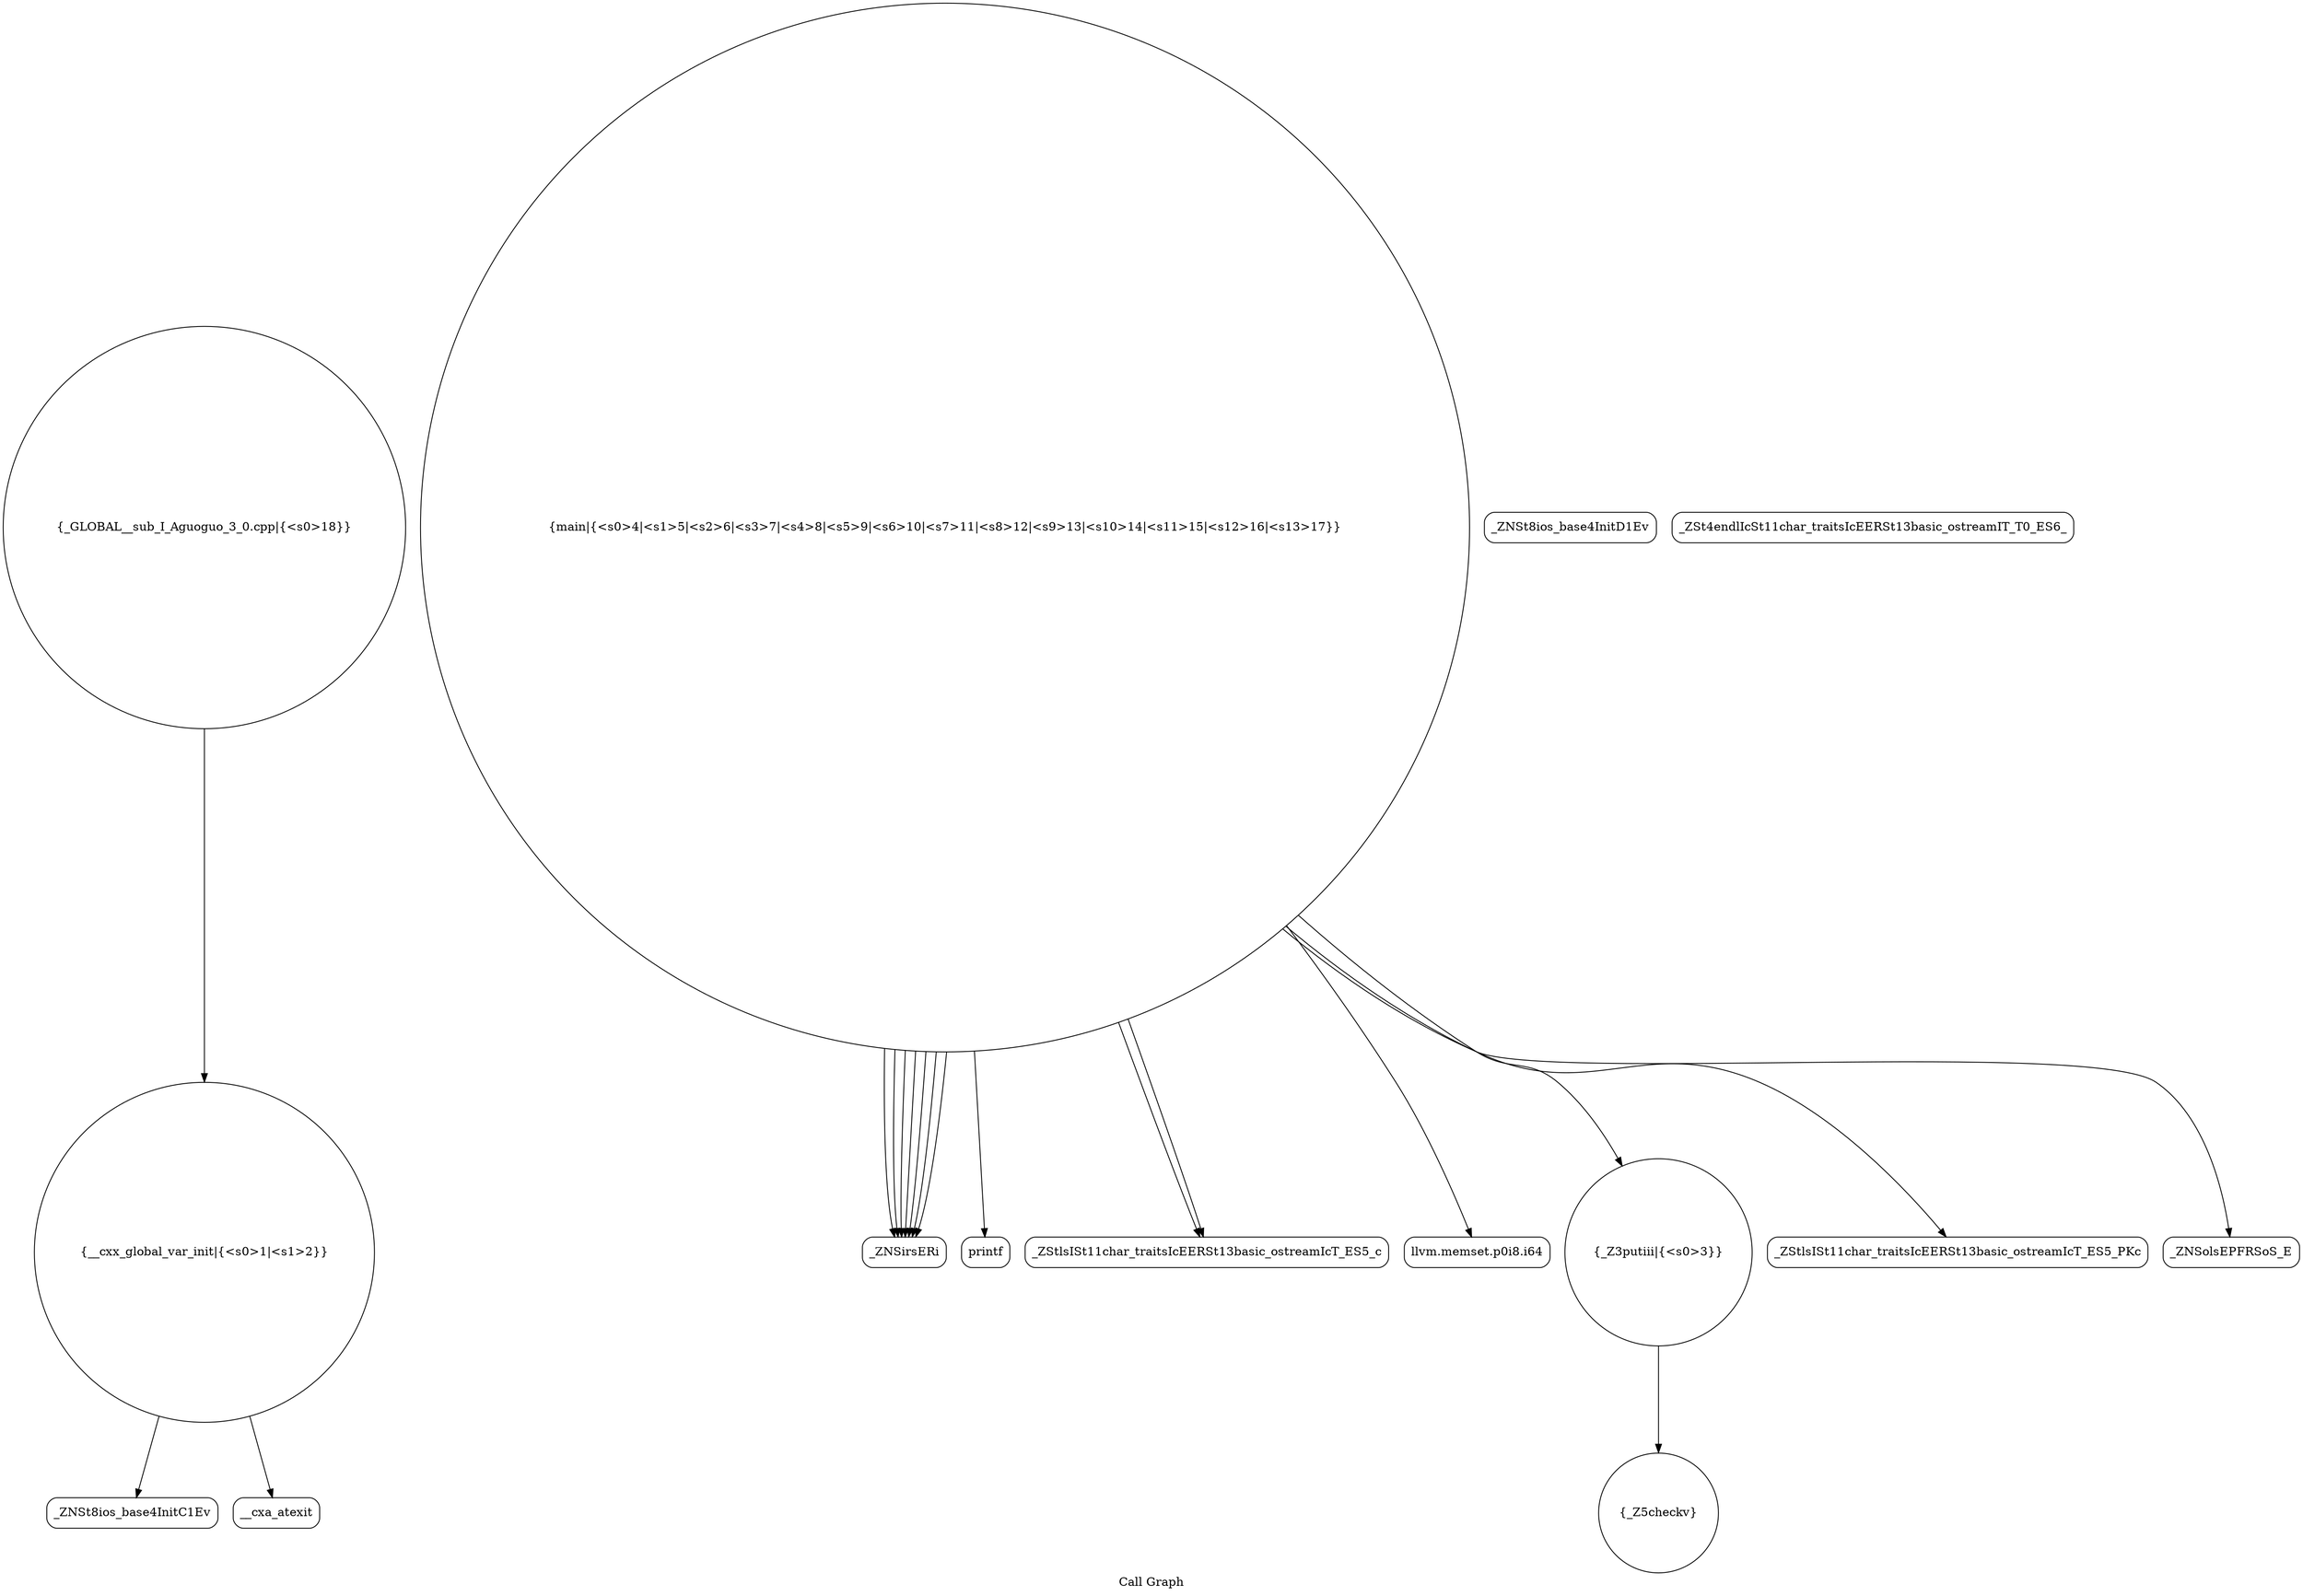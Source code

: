 digraph "Call Graph" {
	label="Call Graph";

	Node0x557ccb729680 [shape=record,shape=circle,label="{__cxx_global_var_init|{<s0>1|<s1>2}}"];
	Node0x557ccb729680:s0 -> Node0x557ccb729b10[color=black];
	Node0x557ccb729680:s1 -> Node0x557ccb729c10[color=black];
	Node0x557ccb729e10 [shape=record,shape=Mrecord,label="{_ZNSirsERi}"];
	Node0x557ccb72a190 [shape=record,shape=circle,label="{_GLOBAL__sub_I_Aguoguo_3_0.cpp|{<s0>18}}"];
	Node0x557ccb72a190:s0 -> Node0x557ccb729680[color=black];
	Node0x557ccb729b90 [shape=record,shape=Mrecord,label="{_ZNSt8ios_base4InitD1Ev}"];
	Node0x557ccb729f10 [shape=record,shape=Mrecord,label="{printf}"];
	Node0x557ccb729c90 [shape=record,shape=circle,label="{_Z5checkv}"];
	Node0x557ccb72a010 [shape=record,shape=Mrecord,label="{_ZStlsISt11char_traitsIcEERSt13basic_ostreamIcT_ES5_c}"];
	Node0x557ccb729d90 [shape=record,shape=circle,label="{main|{<s0>4|<s1>5|<s2>6|<s3>7|<s4>8|<s5>9|<s6>10|<s7>11|<s8>12|<s9>13|<s10>14|<s11>15|<s12>16|<s13>17}}"];
	Node0x557ccb729d90:s0 -> Node0x557ccb729e10[color=black];
	Node0x557ccb729d90:s1 -> Node0x557ccb729e10[color=black];
	Node0x557ccb729d90:s2 -> Node0x557ccb729e10[color=black];
	Node0x557ccb729d90:s3 -> Node0x557ccb729e10[color=black];
	Node0x557ccb729d90:s4 -> Node0x557ccb729e90[color=black];
	Node0x557ccb729d90:s5 -> Node0x557ccb729e10[color=black];
	Node0x557ccb729d90:s6 -> Node0x557ccb729e10[color=black];
	Node0x557ccb729d90:s7 -> Node0x557ccb729e10[color=black];
	Node0x557ccb729d90:s8 -> Node0x557ccb729d10[color=black];
	Node0x557ccb729d90:s9 -> Node0x557ccb729f10[color=black];
	Node0x557ccb729d90:s10 -> Node0x557ccb729f90[color=black];
	Node0x557ccb729d90:s11 -> Node0x557ccb72a010[color=black];
	Node0x557ccb729d90:s12 -> Node0x557ccb72a010[color=black];
	Node0x557ccb729d90:s13 -> Node0x557ccb72a090[color=black];
	Node0x557ccb72a110 [shape=record,shape=Mrecord,label="{_ZSt4endlIcSt11char_traitsIcEERSt13basic_ostreamIT_T0_ES6_}"];
	Node0x557ccb729b10 [shape=record,shape=Mrecord,label="{_ZNSt8ios_base4InitC1Ev}"];
	Node0x557ccb729e90 [shape=record,shape=Mrecord,label="{llvm.memset.p0i8.i64}"];
	Node0x557ccb729c10 [shape=record,shape=Mrecord,label="{__cxa_atexit}"];
	Node0x557ccb729f90 [shape=record,shape=Mrecord,label="{_ZStlsISt11char_traitsIcEERSt13basic_ostreamIcT_ES5_PKc}"];
	Node0x557ccb729d10 [shape=record,shape=circle,label="{_Z3putiii|{<s0>3}}"];
	Node0x557ccb729d10:s0 -> Node0x557ccb729c90[color=black];
	Node0x557ccb72a090 [shape=record,shape=Mrecord,label="{_ZNSolsEPFRSoS_E}"];
}

